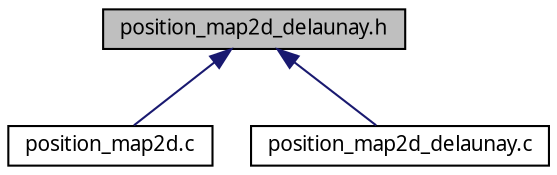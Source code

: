 digraph "position_map2d_delaunay.h"
{
  edge [fontname="FreeSans.ttf",fontsize="10",labelfontname="FreeSans.ttf",labelfontsize="10"];
  node [fontname="FreeSans.ttf",fontsize="10",shape=record];
  Node1 [label="position_map2d_delaunay.h",height=0.2,width=0.4,color="black", fillcolor="grey75", style="filled", fontcolor="black"];
  Node1 -> Node2 [dir="back",color="midnightblue",fontsize="10",style="solid",fontname="FreeSans.ttf"];
  Node2 [label="position_map2d.c",height=0.2,width=0.4,color="black", fillcolor="white", style="filled",URL="$position__map2d_8c.html"];
  Node1 -> Node3 [dir="back",color="midnightblue",fontsize="10",style="solid",fontname="FreeSans.ttf"];
  Node3 [label="position_map2d_delaunay.c",height=0.2,width=0.4,color="black", fillcolor="white", style="filled",URL="$position__map2d__delaunay_8c.html"];
}
